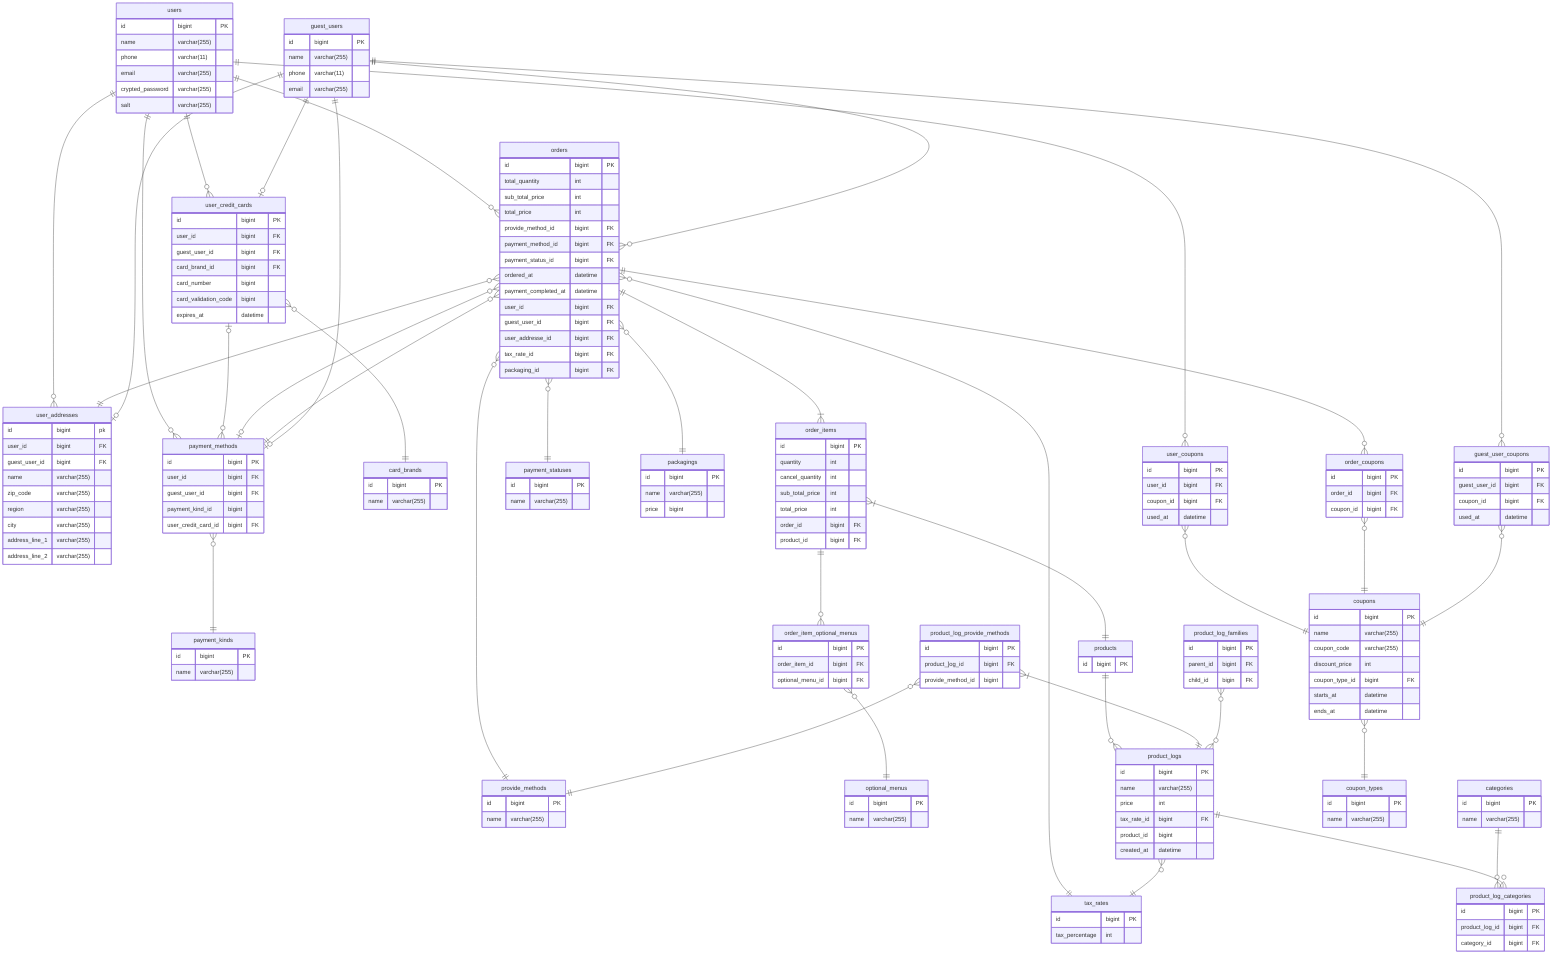 erDiagram

users ||--o{ orders: ""
users ||--o{ user_addresses: ""
users ||--o{ payment_methods: ""
users ||--o{ user_credit_cards: ""
user_credit_cards |o--o{ payment_methods: ""
user_credit_cards }o--|| card_brands: ""
orders ||--|{ order_items: ""
orders }o--|| payment_statuses: ""
orders }o--|| tax_rates: ""
orders }o--|| provide_methods: ""
orders }o--|| packagings: ""
orders }o--o| payment_methods: ""
payment_methods }o--|| payment_kinds: ""
order_items ||--o{ order_item_optional_menus: ""
order_item_optional_menus }o--|| optional_menus: ""
order_items }|--|| products: ""
products ||--o{ product_logs: ""
product_logs }o--|| tax_rates: ""
product_log_provide_methods }|--|| product_logs: ""
product_log_provide_methods }o--|| provide_methods: ""
product_log_families }o--o{ product_logs: ""
categories ||--o{ product_log_categories: ""
product_logs ||--o{ product_log_categories: ""
users ||--o{ user_coupons: ""
user_coupons }o--|| coupons: ""
coupons }o--|| coupon_types: ""
orders ||--o{ order_coupons: ""
orders }o--|| user_addresses: ""
orders }o--|| payment_methods: ""
order_coupons }o--|| coupons: ""
guest_user_coupons }o--|| coupons: ""
guest_users ||--o{ guest_user_coupons: ""
guest_users ||--o| payment_methods: ""
guest_users ||--o| user_addresses: ""
guest_users ||--o| user_credit_cards: ""
guest_users ||--o{ orders: ""

users {
  id bigint PK
  name varchar(255)
  phone varchar(11)
  email varchar(255)
  crypted_password varchar(255)
  salt varchar(255)
}

guest_users {
  id bigint PK
  name varchar(255)
  phone varchar(11)
  email varchar(255)
}

%% guest_user_idを追加した
user_addresses {
  id bigint pk
  user_id bigint FK
  guest_user_id bigint FK
  name varchar(255)
  zip_code varchar(255)
  region varchar(255)
  city varchar(255)
  address_line_1 varchar(255)
  address_line_2 varchar(255)
}

card_brands {
  id bigint PK
  name varchar(255)
}

%% guest_user_idを追加した
user_credit_cards {
  id bigint PK
  user_id bigint FK
  guest_user_id bigint FK
  card_brand_id bigint FK
  card_number bigint
  card_validation_code bigint
  expires_at datetime
}

payment_kinds {
  id bigint PK
  name varchar(255)
}

%% guest_user_idを追加した
payment_methods {
  id bigint PK
  user_id bigint FK
  guest_user_id bigint FK
  payment_kind_id bigint
  user_credit_card_id bigint FK
}

payment_statuses {
  id bigint PK
  name varchar(255)
}

packagings {
  id bigint PK
  name varchar(255)
  price bigint
}

provide_methods {
  id bigint PK
  name varchar(255)
}

tax_rates {
  id bigint PK
  tax_percentage int
}

%% guest_user_idを追加した
orders {
  id bigint PK
  total_quantity int
  sub_total_price int
  total_price int
  provide_method_id bigint FK
  payment_method_id bigint FK
  payment_status_id bigint FK
  ordered_at datetime
  payment_completed_at datetime
  user_id bigint FK
  guest_user_id bigint FK
  user_addresse_id bigint FK
  tax_rate_id bigint FK
  packaging_id bigint FK
}

products {
  id bigint PK
}

order_items {
  id bigint PK
  quantity int
  cancel_quantity int
  sub_total_price int
  total_price int
  order_id bigint FK
  product_id bigint FK
}

optional_menus {
  id bigint PK
  name varchar(255)
}

order_item_optional_menus {
  id bigint PK
  order_item_id bigint FK
  optional_menu_id bigint FK
}

product_logs {
  id bigint PK
  name varchar(255)
  price int
  tax_rate_id bigint FK
  product_id bigint
  created_at datetime
}

product_log_families {
  id bigint PK
  parent_id bigint FK
  child_id bigin FK
}

categories {
  id bigint PK
  name varchar(255)
}

product_log_categories {
  id bigint PK
  product_log_id bigint FK
  category_id bigint FK
}

product_log_provide_methods {
  id bigint PK
  product_]og_id bigint FK
  provide_method_id bigint
}

coupon_types {
  id bigint PK
  name varchar(255)
}

coupons {
  id bigint PK
  name varchar(255)
  coupon_code varchar(255)
  discount_price int
  coupon_type_id bigint FK
  starts_at datetime
  ends_at datetime
}

user_coupons {
  id bigint PK
  user_id bigint FK
  coupon_id bigint FK
  used_at datetime
}

%% 課題４で新しく追加したテーブル
guest_user_coupons {
  id bigint PK
  guest_user_id bigint FK
  coupon_id bigint FK
  used_at datetime
}

order_coupons {
  id bigint PK
  order_id bigint FK
  coupon_id bigint FK
}